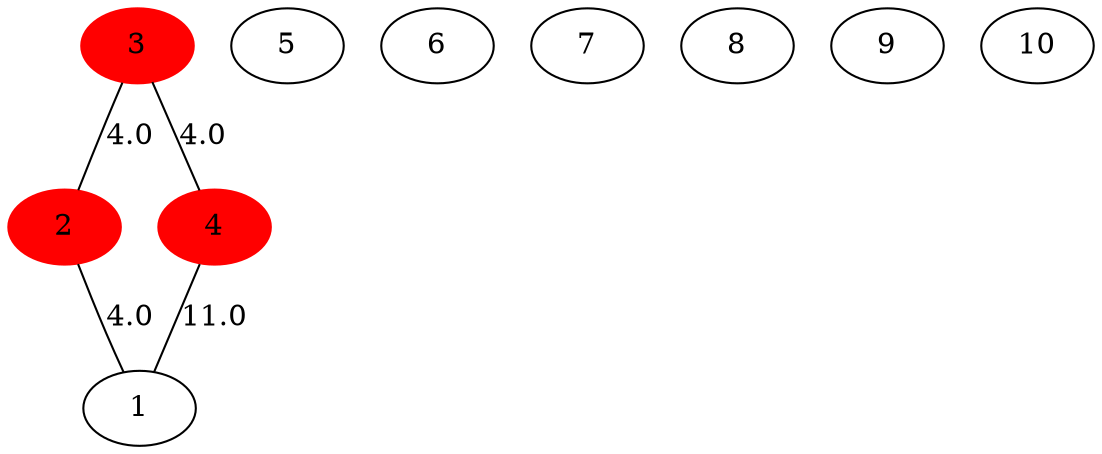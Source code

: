 graph "network.04.in" {
	3 [color=red style=filled]
	3 -- 2 [label=4.0]
	3 -- 4 [label=4.0]
	2 [color=red style=filled]
	2 -- 1 [label=4.0]
	4 [color=red style=filled]
	4 -- 1 [label=11.0]
	1
	5
	6
	7
	8
	9
	10
}
